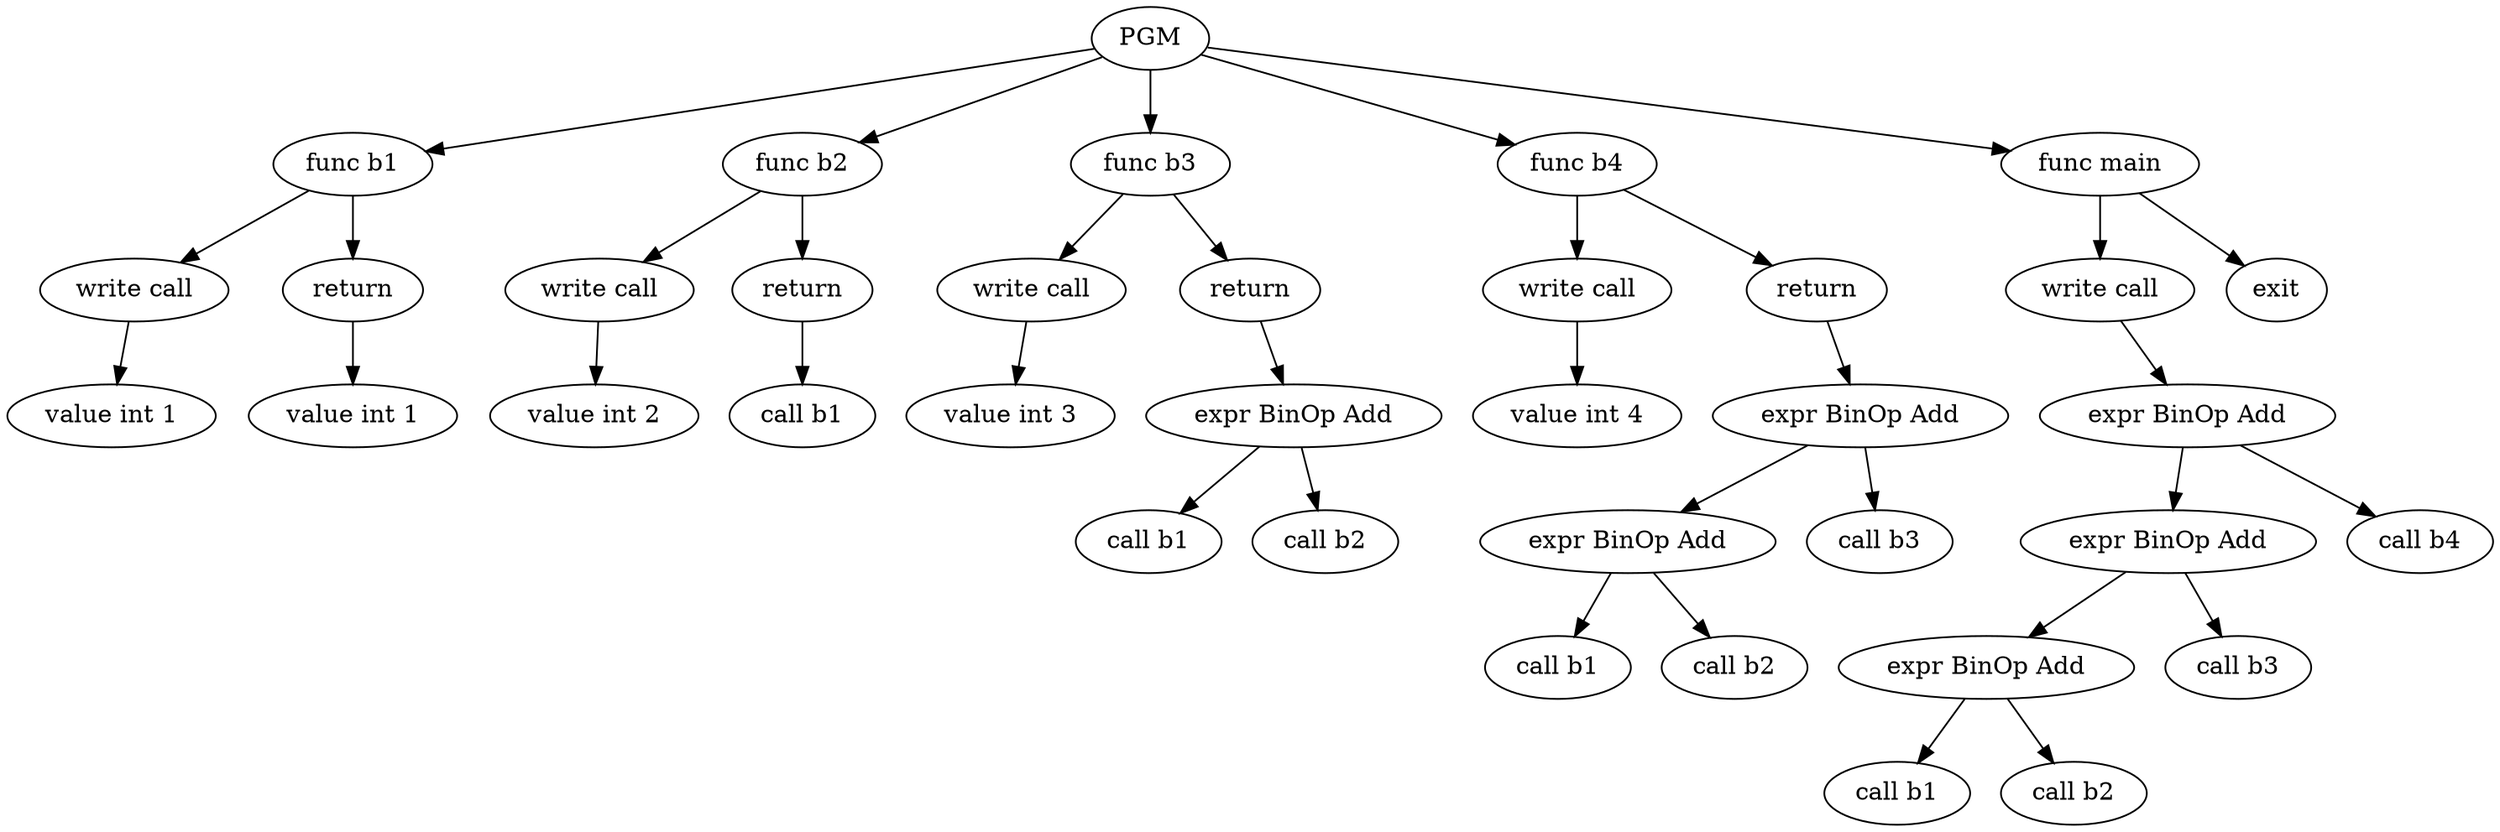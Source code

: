 digraph ast {
0[label = PGM, shape = ellipse]
1[label = "func b1", shape = ellipse]
0 -> 1
2[label = "write call", shape = ellipse]
1 -> 2
3[label = "value int 1", shape = ellipse]
2 -> 3
4[label = "return", shape = ellipse]
1 -> 4
5[label = "value int 1", shape = ellipse]
4 -> 5
6[label = "func b2", shape = ellipse]
0 -> 6
7[label = "write call", shape = ellipse]
6 -> 7
8[label = "value int 2", shape = ellipse]
7 -> 8
9[label = "return", shape = ellipse]
6 -> 9
10[label = "call b1", shape = ellipse]
9 -> 10
11[label = "func b3", shape = ellipse]
0 -> 11
12[label = "write call", shape = ellipse]
11 -> 12
13[label = "value int 3", shape = ellipse]
12 -> 13
14[label = "return", shape = ellipse]
11 -> 14
15[label = "expr BinOp Add", shape = ellipse]
14 -> 15
16[label = "call b1", shape = ellipse]
15 -> 16
17[label = "call b2", shape = ellipse]
15 -> 17
18[label = "func b4", shape = ellipse]
0 -> 18
19[label = "write call", shape = ellipse]
18 -> 19
20[label = "value int 4", shape = ellipse]
19 -> 20
21[label = "return", shape = ellipse]
18 -> 21
22[label = "expr BinOp Add", shape = ellipse]
21 -> 22
23[label = "expr BinOp Add", shape = ellipse]
22 -> 23
24[label = "call b1", shape = ellipse]
23 -> 24
25[label = "call b2", shape = ellipse]
23 -> 25
26[label = "call b3", shape = ellipse]
22 -> 26
27[label = "func main", shape = ellipse]
0 -> 27
28[label = "write call", shape = ellipse]
27 -> 28
29[label = "expr BinOp Add", shape = ellipse]
28 -> 29
30[label = "expr BinOp Add", shape = ellipse]
29 -> 30
31[label = "expr BinOp Add", shape = ellipse]
30 -> 31
32[label = "call b1", shape = ellipse]
31 -> 32
33[label = "call b2", shape = ellipse]
31 -> 33
34[label = "call b3", shape = ellipse]
30 -> 34
35[label = "call b4", shape = ellipse]
29 -> 35
36[label = "exit", shape = ellipse]
27 -> 36
}